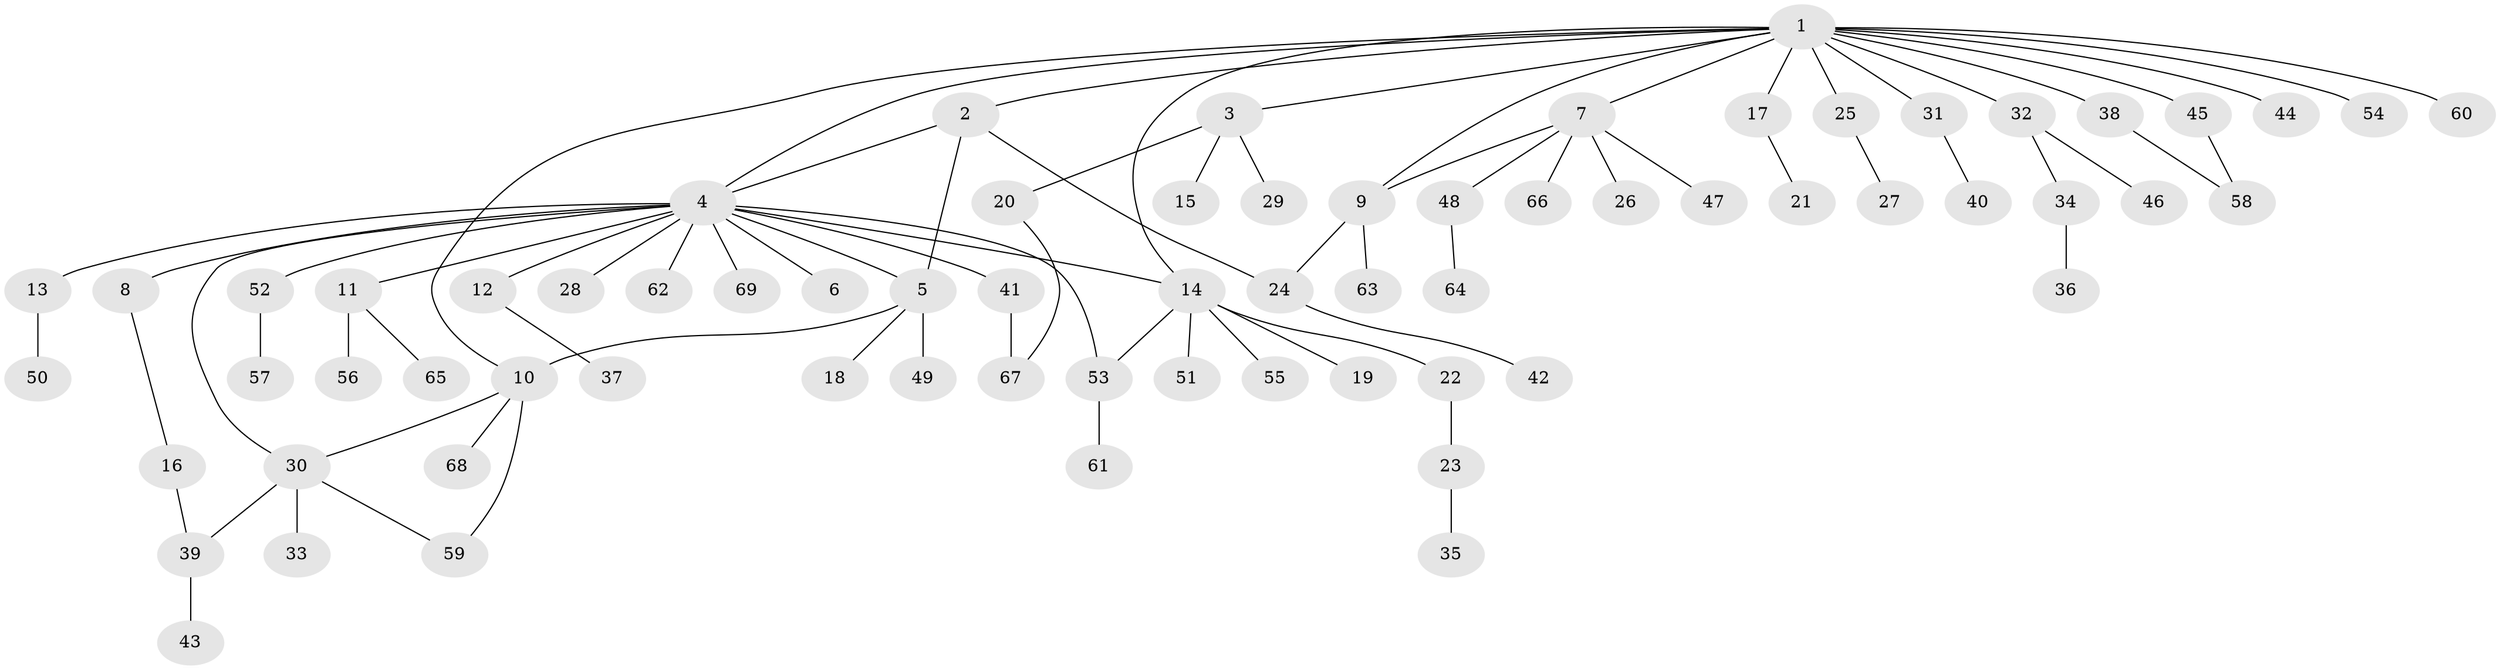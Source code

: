 // Generated by graph-tools (version 1.1) at 2025/49/03/09/25 03:49:46]
// undirected, 69 vertices, 80 edges
graph export_dot {
graph [start="1"]
  node [color=gray90,style=filled];
  1;
  2;
  3;
  4;
  5;
  6;
  7;
  8;
  9;
  10;
  11;
  12;
  13;
  14;
  15;
  16;
  17;
  18;
  19;
  20;
  21;
  22;
  23;
  24;
  25;
  26;
  27;
  28;
  29;
  30;
  31;
  32;
  33;
  34;
  35;
  36;
  37;
  38;
  39;
  40;
  41;
  42;
  43;
  44;
  45;
  46;
  47;
  48;
  49;
  50;
  51;
  52;
  53;
  54;
  55;
  56;
  57;
  58;
  59;
  60;
  61;
  62;
  63;
  64;
  65;
  66;
  67;
  68;
  69;
  1 -- 2;
  1 -- 3;
  1 -- 4;
  1 -- 7;
  1 -- 9;
  1 -- 10;
  1 -- 14;
  1 -- 17;
  1 -- 25;
  1 -- 31;
  1 -- 32;
  1 -- 38;
  1 -- 44;
  1 -- 45;
  1 -- 54;
  1 -- 60;
  2 -- 4;
  2 -- 5;
  2 -- 24;
  3 -- 15;
  3 -- 20;
  3 -- 29;
  4 -- 5;
  4 -- 6;
  4 -- 8;
  4 -- 11;
  4 -- 12;
  4 -- 13;
  4 -- 14;
  4 -- 28;
  4 -- 30;
  4 -- 41;
  4 -- 52;
  4 -- 53;
  4 -- 62;
  4 -- 69;
  5 -- 10;
  5 -- 18;
  5 -- 49;
  7 -- 9;
  7 -- 26;
  7 -- 47;
  7 -- 48;
  7 -- 66;
  8 -- 16;
  9 -- 24;
  9 -- 63;
  10 -- 30;
  10 -- 59;
  10 -- 68;
  11 -- 56;
  11 -- 65;
  12 -- 37;
  13 -- 50;
  14 -- 19;
  14 -- 22;
  14 -- 51;
  14 -- 53;
  14 -- 55;
  16 -- 39;
  17 -- 21;
  20 -- 67;
  22 -- 23;
  23 -- 35;
  24 -- 42;
  25 -- 27;
  30 -- 33;
  30 -- 39;
  30 -- 59;
  31 -- 40;
  32 -- 34;
  32 -- 46;
  34 -- 36;
  38 -- 58;
  39 -- 43;
  41 -- 67;
  45 -- 58;
  48 -- 64;
  52 -- 57;
  53 -- 61;
}
